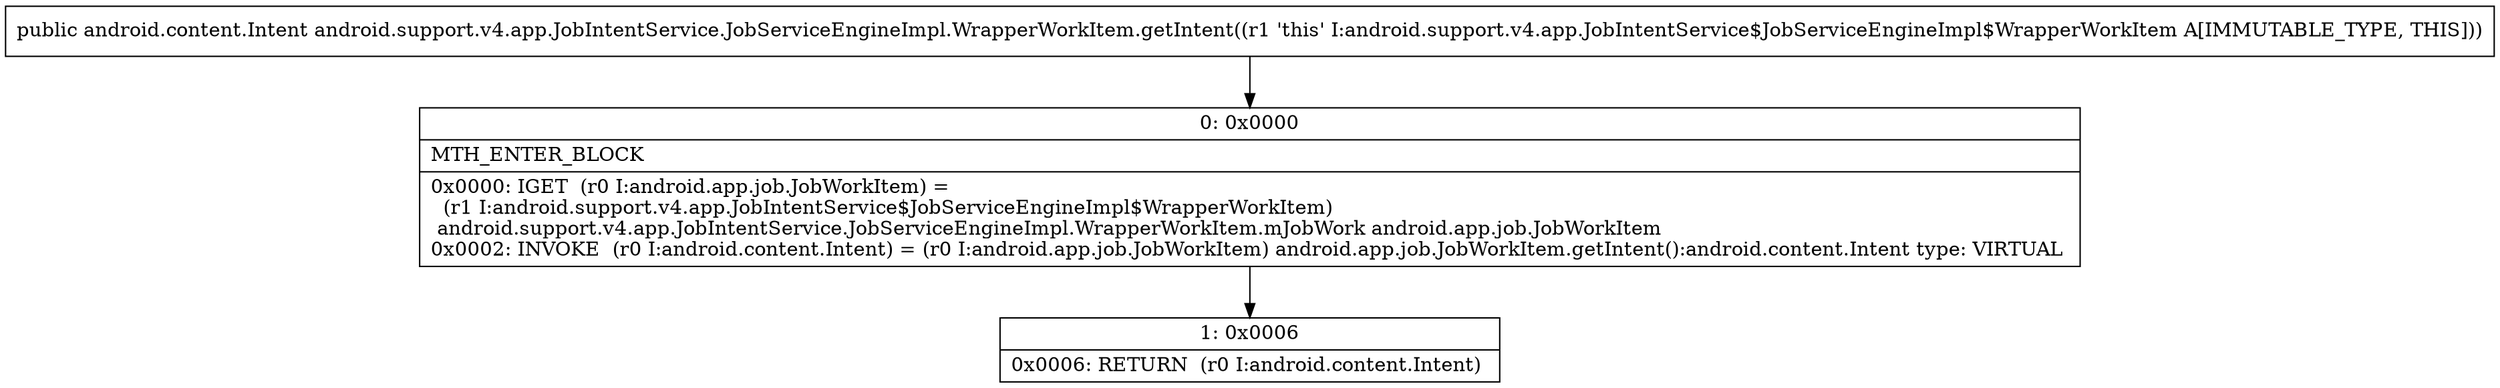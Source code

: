 digraph "CFG forandroid.support.v4.app.JobIntentService.JobServiceEngineImpl.WrapperWorkItem.getIntent()Landroid\/content\/Intent;" {
Node_0 [shape=record,label="{0\:\ 0x0000|MTH_ENTER_BLOCK\l|0x0000: IGET  (r0 I:android.app.job.JobWorkItem) = \l  (r1 I:android.support.v4.app.JobIntentService$JobServiceEngineImpl$WrapperWorkItem)\l android.support.v4.app.JobIntentService.JobServiceEngineImpl.WrapperWorkItem.mJobWork android.app.job.JobWorkItem \l0x0002: INVOKE  (r0 I:android.content.Intent) = (r0 I:android.app.job.JobWorkItem) android.app.job.JobWorkItem.getIntent():android.content.Intent type: VIRTUAL \l}"];
Node_1 [shape=record,label="{1\:\ 0x0006|0x0006: RETURN  (r0 I:android.content.Intent) \l}"];
MethodNode[shape=record,label="{public android.content.Intent android.support.v4.app.JobIntentService.JobServiceEngineImpl.WrapperWorkItem.getIntent((r1 'this' I:android.support.v4.app.JobIntentService$JobServiceEngineImpl$WrapperWorkItem A[IMMUTABLE_TYPE, THIS])) }"];
MethodNode -> Node_0;
Node_0 -> Node_1;
}

